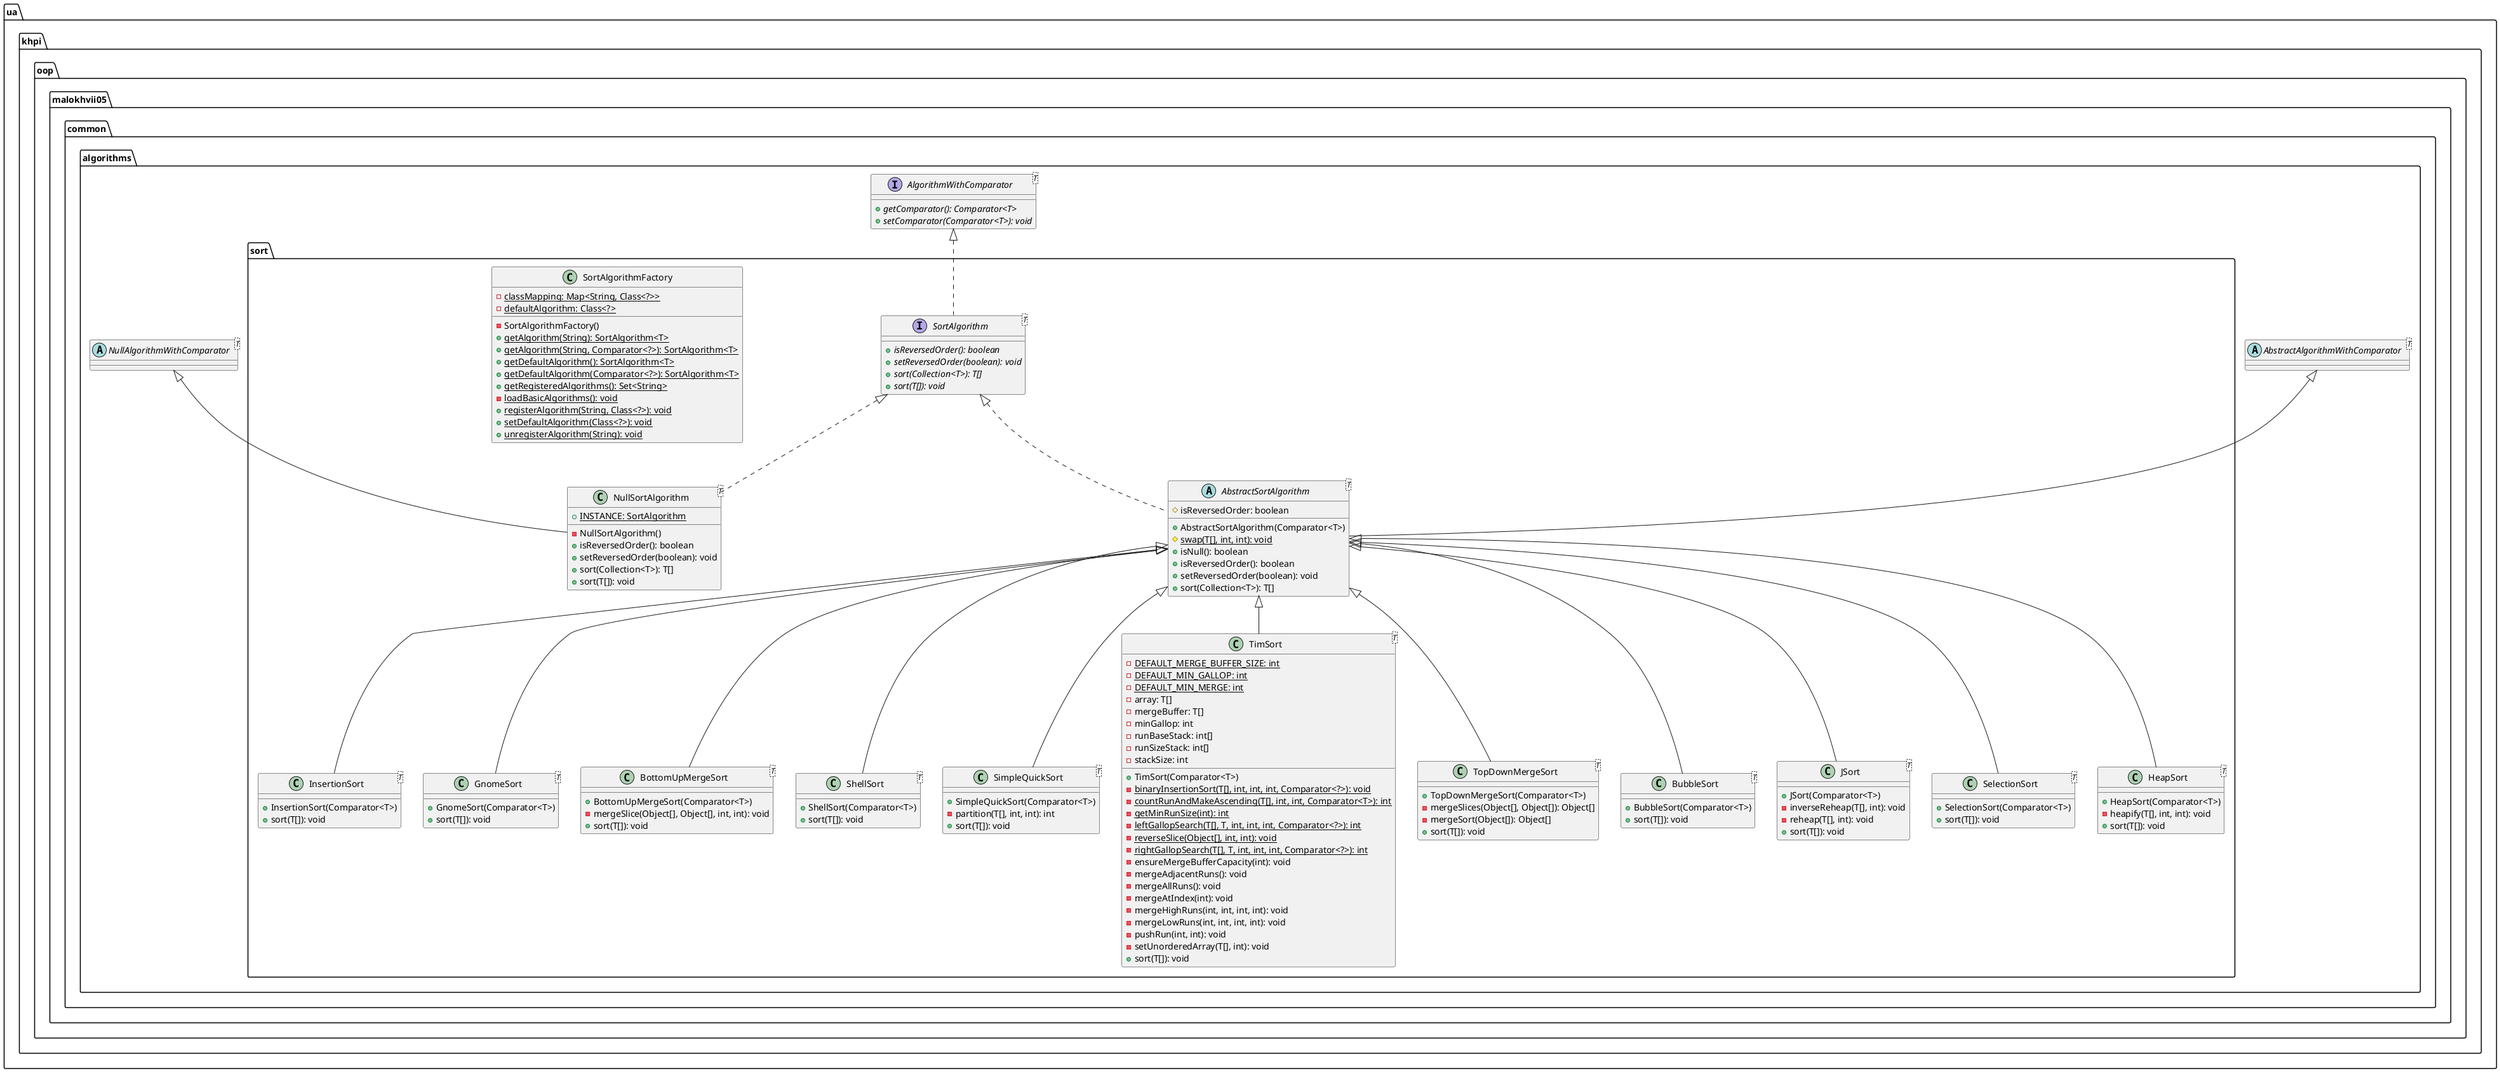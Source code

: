 @startuml

    namespace ua.khpi.oop.malokhvii05.common.algorithms.sort {

        class InsertionSort<T> {
            +InsertionSort(Comparator<T>)
            +sort(T[]): void
        }

        class GnomeSort<T> {
            +GnomeSort(Comparator<T>)
            +sort(T[]): void
        }

        abstract class AbstractSortAlgorithm<T> {
            #isReversedOrder: boolean
            +AbstractSortAlgorithm(Comparator<T>)
            {static} #swap(T[], int, int): void
            +isNull(): boolean
            +isReversedOrder(): boolean
            +setReversedOrder(boolean): void
            +sort(Collection<T>): T[]
        }

        interface SortAlgorithm<T> {
            {abstract} +isReversedOrder(): boolean
            {abstract} +setReversedOrder(boolean): void
            {abstract} +sort(Collection<T>): T[]
            {abstract} +sort(T[]): void
        }

        class BottomUpMergeSort<T> {
            +BottomUpMergeSort(Comparator<T>)
            -mergeSlice(Object[], Object[], int, int): void
            +sort(T[]): void
        }

        class ShellSort<T> {
            +ShellSort(Comparator<T>)
            +sort(T[]): void
        }

        class SortAlgorithmFactory {
            {static} -classMapping: Map<String, Class<?>>
            {static} -defaultAlgorithm: Class<?>
            -SortAlgorithmFactory()
            {static} +getAlgorithm(String): SortAlgorithm<T>
            {static} +getAlgorithm(String, Comparator<?>): SortAlgorithm<T>
            {static} +getDefaultAlgorithm(): SortAlgorithm<T>
            {static} +getDefaultAlgorithm(Comparator<?>): SortAlgorithm<T>
            {static} +getRegisteredAlgorithms(): Set<String>
            {static} -loadBasicAlgorithms(): void
            {static} +registerAlgorithm(String, Class<?>): void
            {static} +setDefaultAlgorithm(Class<?>): void
            {static} +unregisterAlgorithm(String): void
        }

        class SimpleQuickSort<T> {
            +SimpleQuickSort(Comparator<T>)
            -partition(T[], int, int): int
            +sort(T[]): void
        }

        class TimSort<T> {
            {static} -DEFAULT_MERGE_BUFFER_SIZE: int
            {static} -DEFAULT_MIN_GALLOP: int
            {static} -DEFAULT_MIN_MERGE: int
            -array: T[]
            -mergeBuffer: T[]
            -minGallop: int
            -runBaseStack: int[]
            -runSizeStack: int[]
            -stackSize: int
            +TimSort(Comparator<T>)
            {static} -binaryInsertionSort(T[], int, int, int, Comparator<?>): void
            {static} -countRunAndMakeAscending(T[], int, int, Comparator<T>): int
            {static} -getMinRunSize(int): int
            {static} -leftGallopSearch(T[], T, int, int, int, Comparator<?>): int
            {static} -reverseSlice(Object[], int, int): void
            {static} -rightGallopSearch(T[], T, int, int, int, Comparator<?>): int
            -ensureMergeBufferCapacity(int): void
            -mergeAdjacentRuns(): void
            -mergeAllRuns(): void
            -mergeAtIndex(int): void
            -mergeHighRuns(int, int, int, int): void
            -mergeLowRuns(int, int, int, int): void
            -pushRun(int, int): void
            -setUnorderedArray(T[], int): void
            +sort(T[]): void
        }

        class TopDownMergeSort<T> {
            +TopDownMergeSort(Comparator<T>)
            -mergeSlices(Object[], Object[]): Object[]
            -mergeSort(Object[]): Object[]
            +sort(T[]): void
        }

        class BubbleSort<T> {
            +BubbleSort(Comparator<T>)
            +sort(T[]): void
        }

        class JSort<T> {
            +JSort(Comparator<T>)
            -inverseReheap(T[], int): void
            -reheap(T[], int): void
            +sort(T[]): void
        }

        class SelectionSort<T> {
            +SelectionSort(Comparator<T>)
            +sort(T[]): void
        }

        class HeapSort<T> {
            +HeapSort(Comparator<T>)
            -heapify(T[], int, int): void
            +sort(T[]): void
        }

        class NullSortAlgorithm<T> {
            {static} +INSTANCE: SortAlgorithm
            -NullSortAlgorithm()
            +isReversedOrder(): boolean
            +setReversedOrder(boolean): void
            +sort(Collection<T>): T[]
            +sort(T[]): void
        }

        AbstractSortAlgorithm <|-- InsertionSort

        AbstractSortAlgorithm <|-- GnomeSort

        abstract class ua.khpi.oop.malokhvii05.common.algorithms.AbstractAlgorithmWithComparator<T>
        ua.khpi.oop.malokhvii05.common.algorithms.AbstractAlgorithmWithComparator <|-- AbstractSortAlgorithm

        SortAlgorithm <|.. AbstractSortAlgorithm

        interface ua.khpi.oop.malokhvii05.common.algorithms.AlgorithmWithComparator<T> {
            {abstract} +getComparator(): Comparator<T>
            {abstract} +setComparator(Comparator<T>): void
        }
        ua.khpi.oop.malokhvii05.common.algorithms.AlgorithmWithComparator <|.. SortAlgorithm

        AbstractSortAlgorithm <|-- BottomUpMergeSort

        AbstractSortAlgorithm <|-- ShellSort

        AbstractSortAlgorithm <|-- SimpleQuickSort

        AbstractSortAlgorithm <|-- TimSort

        AbstractSortAlgorithm <|-- TopDownMergeSort

        AbstractSortAlgorithm <|-- BubbleSort

        AbstractSortAlgorithm <|-- JSort

        AbstractSortAlgorithm <|-- SelectionSort

        AbstractSortAlgorithm <|-- HeapSort

        abstract class ua.khpi.oop.malokhvii05.common.algorithms.NullAlgorithmWithComparator<T>
        ua.khpi.oop.malokhvii05.common.algorithms.NullAlgorithmWithComparator <|-- NullSortAlgorithm

        SortAlgorithm <|.. NullSortAlgorithm

    }

@enduml
